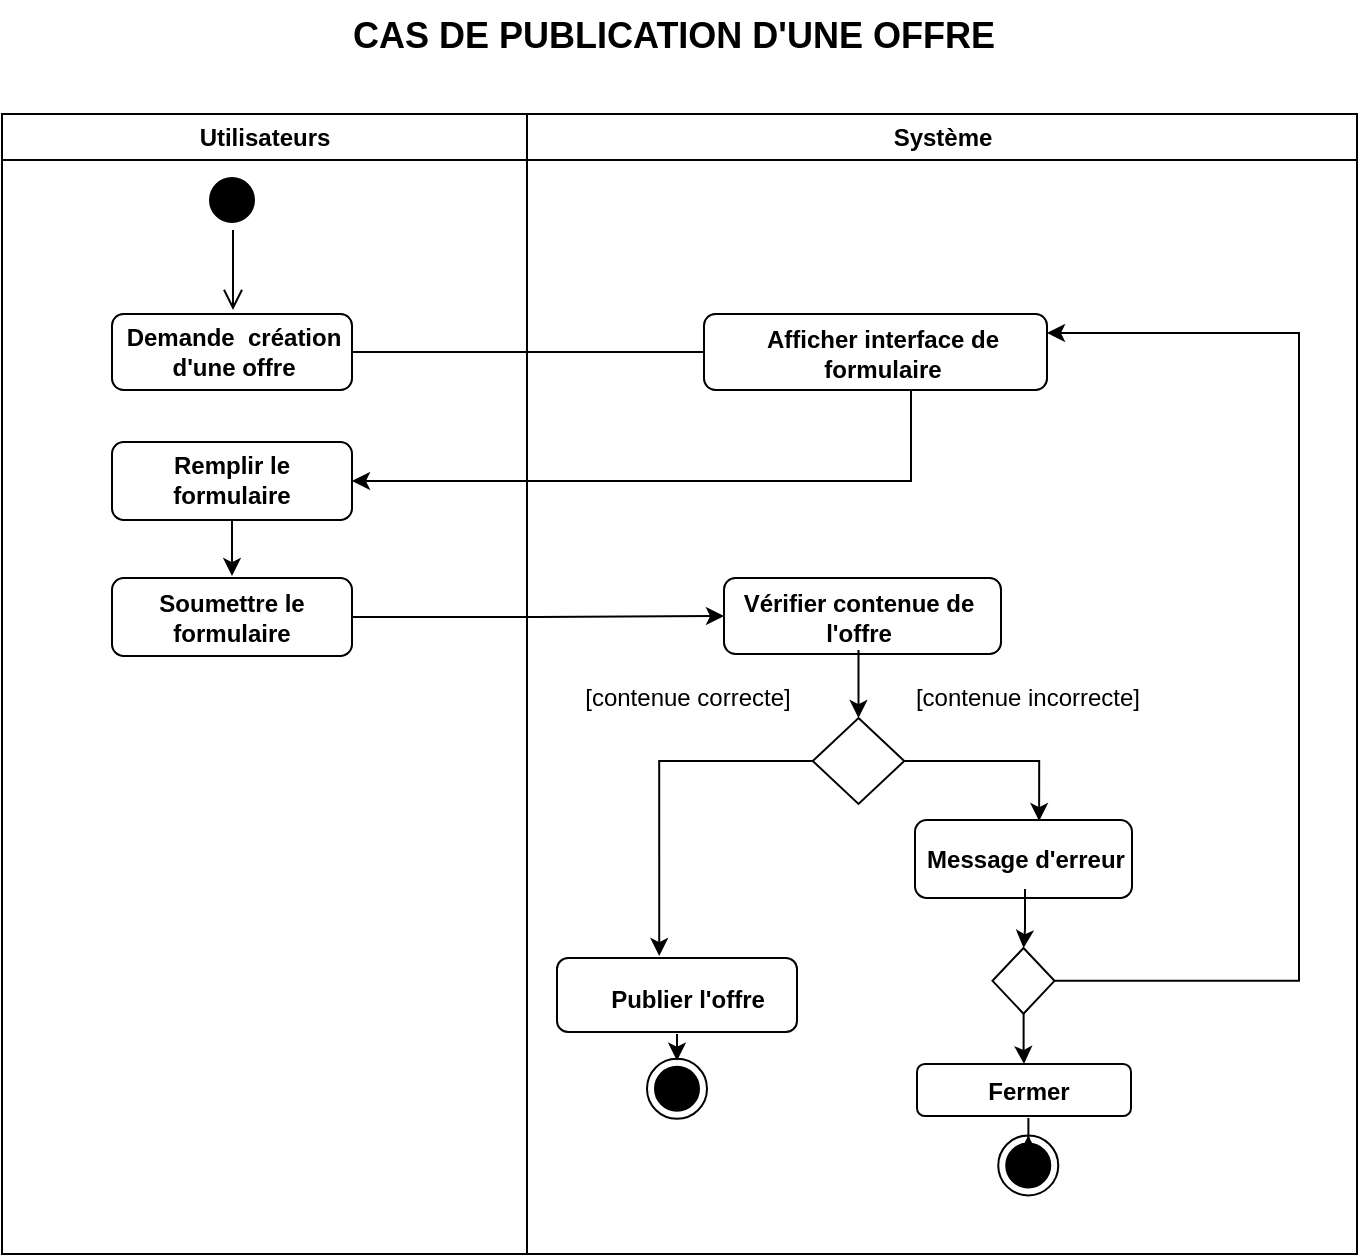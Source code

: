 <mxfile version="26.2.14">
  <diagram name="Page-1" id="e7e014a7-5840-1c2e-5031-d8a46d1fe8dd">
    <mxGraphModel dx="1229" dy="733" grid="0" gridSize="10" guides="1" tooltips="1" connect="1" arrows="1" fold="1" page="1" pageScale="1" pageWidth="1169" pageHeight="826" background="none" math="0" shadow="0">
      <root>
        <mxCell id="0" />
        <mxCell id="1" parent="0" />
        <mxCell id="j6jzswaWR4FYS1sbHGSX-41" value="Utilisateurs" style="swimlane;whiteSpace=wrap;movable=1;resizable=1;rotatable=1;deletable=1;editable=1;locked=0;connectable=1;" vertex="1" parent="1">
          <mxGeometry x="279" y="87" width="262.5" height="570" as="geometry" />
        </mxCell>
        <mxCell id="j6jzswaWR4FYS1sbHGSX-42" value="" style="ellipse;shape=startState;fillColor=#000000;strokeColor=#000000;" vertex="1" parent="j6jzswaWR4FYS1sbHGSX-41">
          <mxGeometry x="100" y="28" width="30" height="30" as="geometry" />
        </mxCell>
        <mxCell id="j6jzswaWR4FYS1sbHGSX-43" value="" style="edgeStyle=elbowEdgeStyle;elbow=horizontal;verticalAlign=bottom;endArrow=open;endSize=8;strokeColor=#000000;endFill=1;rounded=0" edge="1" parent="j6jzswaWR4FYS1sbHGSX-41" source="j6jzswaWR4FYS1sbHGSX-42">
          <mxGeometry x="100" y="40" as="geometry">
            <mxPoint x="115.5" y="98" as="targetPoint" />
          </mxGeometry>
        </mxCell>
        <mxCell id="j6jzswaWR4FYS1sbHGSX-44" style="edgeStyle=orthogonalEdgeStyle;rounded=0;orthogonalLoop=1;jettySize=auto;html=1;" edge="1" parent="j6jzswaWR4FYS1sbHGSX-41" source="j6jzswaWR4FYS1sbHGSX-45">
          <mxGeometry relative="1" as="geometry">
            <mxPoint x="364.417" y="119" as="targetPoint" />
          </mxGeometry>
        </mxCell>
        <mxCell id="j6jzswaWR4FYS1sbHGSX-45" value="" style="rounded=1;whiteSpace=wrap;html=1;" vertex="1" parent="j6jzswaWR4FYS1sbHGSX-41">
          <mxGeometry x="55" y="100" width="120" height="38" as="geometry" />
        </mxCell>
        <mxCell id="j6jzswaWR4FYS1sbHGSX-46" value="&lt;b&gt;Demande&amp;nbsp; création d&#39;une offre&lt;/b&gt;" style="text;html=1;align=center;verticalAlign=middle;whiteSpace=wrap;rounded=0;" vertex="1" parent="j6jzswaWR4FYS1sbHGSX-41">
          <mxGeometry x="59" y="104" width="114" height="30" as="geometry" />
        </mxCell>
        <mxCell id="j6jzswaWR4FYS1sbHGSX-47" style="edgeStyle=orthogonalEdgeStyle;rounded=0;orthogonalLoop=1;jettySize=auto;html=1;" edge="1" parent="j6jzswaWR4FYS1sbHGSX-41" source="j6jzswaWR4FYS1sbHGSX-48">
          <mxGeometry relative="1" as="geometry">
            <mxPoint x="115" y="231.005" as="targetPoint" />
          </mxGeometry>
        </mxCell>
        <mxCell id="j6jzswaWR4FYS1sbHGSX-48" value="" style="rounded=1;whiteSpace=wrap;html=1;" vertex="1" parent="j6jzswaWR4FYS1sbHGSX-41">
          <mxGeometry x="55" y="164" width="120" height="39" as="geometry" />
        </mxCell>
        <mxCell id="j6jzswaWR4FYS1sbHGSX-49" value="&lt;b&gt;Remplir le formulaire&lt;/b&gt;" style="text;html=1;align=center;verticalAlign=middle;whiteSpace=wrap;rounded=0;" vertex="1" parent="j6jzswaWR4FYS1sbHGSX-41">
          <mxGeometry x="76" y="168" width="78" height="30" as="geometry" />
        </mxCell>
        <mxCell id="j6jzswaWR4FYS1sbHGSX-51" value="" style="rounded=1;whiteSpace=wrap;html=1;" vertex="1" parent="j6jzswaWR4FYS1sbHGSX-41">
          <mxGeometry x="55" y="232" width="120" height="39" as="geometry" />
        </mxCell>
        <mxCell id="j6jzswaWR4FYS1sbHGSX-52" value="&lt;b&gt;Soumettre le formulaire&lt;/b&gt;" style="text;html=1;align=center;verticalAlign=middle;whiteSpace=wrap;rounded=0;" vertex="1" parent="j6jzswaWR4FYS1sbHGSX-41">
          <mxGeometry x="76" y="237" width="78" height="30" as="geometry" />
        </mxCell>
        <mxCell id="j6jzswaWR4FYS1sbHGSX-53" value="Système" style="swimlane;whiteSpace=wrap;movable=1;resizable=1;rotatable=1;deletable=1;editable=1;locked=0;connectable=1;" vertex="1" parent="1">
          <mxGeometry x="541.5" y="87" width="415" height="570" as="geometry">
            <mxRectangle x="427" y="128" width="82" height="26" as="alternateBounds" />
          </mxGeometry>
        </mxCell>
        <mxCell id="j6jzswaWR4FYS1sbHGSX-54" value="" style="rounded=1;whiteSpace=wrap;html=1;" vertex="1" parent="j6jzswaWR4FYS1sbHGSX-53">
          <mxGeometry x="88.5" y="100" width="171.5" height="38" as="geometry" />
        </mxCell>
        <mxCell id="j6jzswaWR4FYS1sbHGSX-55" value="&lt;b&gt;Afficher interface de formulaire&lt;/b&gt;" style="text;html=1;align=center;verticalAlign=middle;whiteSpace=wrap;rounded=0;" vertex="1" parent="j6jzswaWR4FYS1sbHGSX-53">
          <mxGeometry x="115.5" y="105" width="124.5" height="30" as="geometry" />
        </mxCell>
        <mxCell id="j6jzswaWR4FYS1sbHGSX-56" value="" style="rounded=1;whiteSpace=wrap;html=1;" vertex="1" parent="j6jzswaWR4FYS1sbHGSX-53">
          <mxGeometry x="98.5" y="232" width="138.5" height="38" as="geometry" />
        </mxCell>
        <mxCell id="j6jzswaWR4FYS1sbHGSX-57" style="edgeStyle=orthogonalEdgeStyle;rounded=0;orthogonalLoop=1;jettySize=auto;html=1;" edge="1" parent="j6jzswaWR4FYS1sbHGSX-53">
          <mxGeometry relative="1" as="geometry">
            <mxPoint x="165.75" y="302.005" as="targetPoint" />
            <mxPoint x="165.75" y="268" as="sourcePoint" />
          </mxGeometry>
        </mxCell>
        <mxCell id="j6jzswaWR4FYS1sbHGSX-58" value="&lt;b&gt;Vérifier contenue de l&#39;offre&lt;/b&gt;" style="text;html=1;align=center;verticalAlign=middle;whiteSpace=wrap;rounded=0;" vertex="1" parent="j6jzswaWR4FYS1sbHGSX-53">
          <mxGeometry x="103.5" y="237" width="124.5" height="30" as="geometry" />
        </mxCell>
        <mxCell id="j6jzswaWR4FYS1sbHGSX-59" style="edgeStyle=orthogonalEdgeStyle;rounded=0;orthogonalLoop=1;jettySize=auto;html=1;entryX=0.426;entryY=-0.027;entryDx=0;entryDy=0;entryPerimeter=0;" edge="1" parent="j6jzswaWR4FYS1sbHGSX-53" source="j6jzswaWR4FYS1sbHGSX-60" target="j6jzswaWR4FYS1sbHGSX-66">
          <mxGeometry relative="1" as="geometry">
            <mxPoint x="71.083" y="352.672" as="targetPoint" />
          </mxGeometry>
        </mxCell>
        <mxCell id="j6jzswaWR4FYS1sbHGSX-60" value="" style="rhombus;whiteSpace=wrap;html=1;" vertex="1" parent="j6jzswaWR4FYS1sbHGSX-53">
          <mxGeometry x="142.88" y="302" width="45.75" height="43" as="geometry" />
        </mxCell>
        <mxCell id="j6jzswaWR4FYS1sbHGSX-61" value="" style="rounded=1;whiteSpace=wrap;html=1;" vertex="1" parent="j6jzswaWR4FYS1sbHGSX-53">
          <mxGeometry x="194" y="353" width="108.5" height="39" as="geometry" />
        </mxCell>
        <mxCell id="j6jzswaWR4FYS1sbHGSX-62" style="edgeStyle=orthogonalEdgeStyle;rounded=0;orthogonalLoop=1;jettySize=auto;html=1;entryX=0.572;entryY=0.013;entryDx=0;entryDy=0;entryPerimeter=0;" edge="1" parent="j6jzswaWR4FYS1sbHGSX-53" source="j6jzswaWR4FYS1sbHGSX-60" target="j6jzswaWR4FYS1sbHGSX-61">
          <mxGeometry relative="1" as="geometry" />
        </mxCell>
        <mxCell id="j6jzswaWR4FYS1sbHGSX-63" value="&lt;b&gt;Message d&#39;erreur&lt;/b&gt;" style="text;html=1;align=center;verticalAlign=middle;whiteSpace=wrap;rounded=0;" vertex="1" parent="j6jzswaWR4FYS1sbHGSX-53">
          <mxGeometry x="194" y="357.5" width="110" height="30" as="geometry" />
        </mxCell>
        <mxCell id="j6jzswaWR4FYS1sbHGSX-64" value="[contenue correcte]" style="text;html=1;align=center;verticalAlign=middle;whiteSpace=wrap;rounded=0;" vertex="1" parent="j6jzswaWR4FYS1sbHGSX-53">
          <mxGeometry x="18" y="277" width="124" height="30" as="geometry" />
        </mxCell>
        <mxCell id="j6jzswaWR4FYS1sbHGSX-65" value="[contenue incorrecte]" style="text;html=1;align=center;verticalAlign=middle;whiteSpace=wrap;rounded=0;" vertex="1" parent="j6jzswaWR4FYS1sbHGSX-53">
          <mxGeometry x="188.63" y="277" width="124" height="30" as="geometry" />
        </mxCell>
        <mxCell id="j6jzswaWR4FYS1sbHGSX-66" value="" style="rounded=1;whiteSpace=wrap;html=1;" vertex="1" parent="j6jzswaWR4FYS1sbHGSX-53">
          <mxGeometry x="15" y="422" width="120" height="37" as="geometry" />
        </mxCell>
        <mxCell id="j6jzswaWR4FYS1sbHGSX-67" value="&lt;b&gt;Publier l&#39;offre&lt;/b&gt;" style="text;html=1;align=center;verticalAlign=middle;whiteSpace=wrap;rounded=0;" vertex="1" parent="j6jzswaWR4FYS1sbHGSX-53">
          <mxGeometry x="25" y="428" width="110" height="30" as="geometry" />
        </mxCell>
        <mxCell id="j6jzswaWR4FYS1sbHGSX-68" style="edgeStyle=orthogonalEdgeStyle;rounded=0;orthogonalLoop=1;jettySize=auto;html=1;entryX=1;entryY=0.25;entryDx=0;entryDy=0;" edge="1" parent="j6jzswaWR4FYS1sbHGSX-53" source="j6jzswaWR4FYS1sbHGSX-70" target="j6jzswaWR4FYS1sbHGSX-54">
          <mxGeometry relative="1" as="geometry">
            <mxPoint x="393.583" y="126.005" as="targetPoint" />
            <Array as="points">
              <mxPoint x="386" y="433" />
              <mxPoint x="386" y="110" />
            </Array>
          </mxGeometry>
        </mxCell>
        <mxCell id="j6jzswaWR4FYS1sbHGSX-69" style="edgeStyle=orthogonalEdgeStyle;rounded=0;orthogonalLoop=1;jettySize=auto;html=1;entryX=0.5;entryY=0;entryDx=0;entryDy=0;" edge="1" parent="j6jzswaWR4FYS1sbHGSX-53" source="j6jzswaWR4FYS1sbHGSX-70" target="j6jzswaWR4FYS1sbHGSX-74">
          <mxGeometry relative="1" as="geometry" />
        </mxCell>
        <mxCell id="j6jzswaWR4FYS1sbHGSX-70" value="" style="rhombus;whiteSpace=wrap;html=1;" vertex="1" parent="j6jzswaWR4FYS1sbHGSX-53">
          <mxGeometry x="232.75" y="417" width="31" height="32.84" as="geometry" />
        </mxCell>
        <mxCell id="j6jzswaWR4FYS1sbHGSX-71" style="edgeStyle=orthogonalEdgeStyle;rounded=0;orthogonalLoop=1;jettySize=auto;html=1;" edge="1" parent="j6jzswaWR4FYS1sbHGSX-53" source="j6jzswaWR4FYS1sbHGSX-63" target="j6jzswaWR4FYS1sbHGSX-70">
          <mxGeometry relative="1" as="geometry">
            <mxPoint x="249" y="411.839" as="targetPoint" />
          </mxGeometry>
        </mxCell>
        <mxCell id="j6jzswaWR4FYS1sbHGSX-74" value="" style="rounded=1;whiteSpace=wrap;html=1;" vertex="1" parent="j6jzswaWR4FYS1sbHGSX-53">
          <mxGeometry x="195" y="475" width="107" height="26" as="geometry" />
        </mxCell>
        <mxCell id="j6jzswaWR4FYS1sbHGSX-75" value="&lt;b&gt;Fermer&lt;/b&gt;" style="text;html=1;align=center;verticalAlign=middle;whiteSpace=wrap;rounded=0;" vertex="1" parent="j6jzswaWR4FYS1sbHGSX-53">
          <mxGeometry x="202.25" y="475" width="96.75" height="27" as="geometry" />
        </mxCell>
        <mxCell id="j6jzswaWR4FYS1sbHGSX-76" style="edgeStyle=orthogonalEdgeStyle;rounded=0;orthogonalLoop=1;jettySize=auto;html=1;entryX=1;entryY=0.5;entryDx=0;entryDy=0;" edge="1" parent="1" source="j6jzswaWR4FYS1sbHGSX-54" target="j6jzswaWR4FYS1sbHGSX-48">
          <mxGeometry relative="1" as="geometry">
            <Array as="points">
              <mxPoint x="733.5" y="270" />
            </Array>
          </mxGeometry>
        </mxCell>
        <mxCell id="j6jzswaWR4FYS1sbHGSX-77" value="" style="ellipse;html=1;shape=endState;fillColor=#000000;strokeColor=#000000;" vertex="1" parent="1">
          <mxGeometry x="777.125" y="597.693" width="30" height="30" as="geometry" />
        </mxCell>
        <mxCell id="j6jzswaWR4FYS1sbHGSX-78" style="edgeStyle=orthogonalEdgeStyle;rounded=0;orthogonalLoop=1;jettySize=auto;html=1;" edge="1" parent="1" source="j6jzswaWR4FYS1sbHGSX-75" target="j6jzswaWR4FYS1sbHGSX-77">
          <mxGeometry relative="1" as="geometry">
            <mxPoint x="792.125" y="609.693" as="targetPoint" />
          </mxGeometry>
        </mxCell>
        <mxCell id="j6jzswaWR4FYS1sbHGSX-79" value="" style="ellipse;html=1;shape=endState;fillColor=#000000;strokeColor=#000000;" vertex="1" parent="1">
          <mxGeometry x="601.5" y="559.365" width="30" height="30" as="geometry" />
        </mxCell>
        <mxCell id="j6jzswaWR4FYS1sbHGSX-80" style="edgeStyle=orthogonalEdgeStyle;rounded=0;orthogonalLoop=1;jettySize=auto;html=1;" edge="1" parent="1">
          <mxGeometry relative="1" as="geometry">
            <mxPoint x="616.5" y="560.365" as="targetPoint" />
            <mxPoint x="616.5" y="547" as="sourcePoint" />
          </mxGeometry>
        </mxCell>
        <mxCell id="j6jzswaWR4FYS1sbHGSX-81" value="&lt;font style=&quot;font-size: 18px;&quot;&gt;&lt;b style=&quot;&quot;&gt;CAS DE PUBLICATION D&#39;UNE OFFRE&lt;/b&gt;&lt;/font&gt;" style="text;html=1;align=center;verticalAlign=middle;whiteSpace=wrap;rounded=0;" vertex="1" parent="1">
          <mxGeometry x="404" y="30" width="421.5" height="36" as="geometry" />
        </mxCell>
        <mxCell id="j6jzswaWR4FYS1sbHGSX-50" style="edgeStyle=orthogonalEdgeStyle;rounded=0;orthogonalLoop=1;jettySize=auto;html=1;entryX=0;entryY=0.5;entryDx=0;entryDy=0;" edge="1" parent="1" source="j6jzswaWR4FYS1sbHGSX-51" target="j6jzswaWR4FYS1sbHGSX-56">
          <mxGeometry relative="1" as="geometry">
            <mxPoint x="629.5" y="340" as="targetPoint" />
          </mxGeometry>
        </mxCell>
      </root>
    </mxGraphModel>
  </diagram>
</mxfile>
